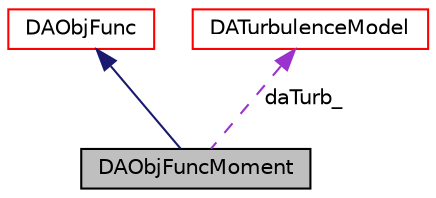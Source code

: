digraph "DAObjFuncMoment"
{
  bgcolor="transparent";
  edge [fontname="Helvetica",fontsize="10",labelfontname="Helvetica",labelfontsize="10"];
  node [fontname="Helvetica",fontsize="10",shape=record];
  Node2 [label="DAObjFuncMoment",height=0.2,width=0.4,color="black", fillcolor="grey75", style="filled", fontcolor="black"];
  Node3 -> Node2 [dir="back",color="midnightblue",fontsize="10",style="solid",fontname="Helvetica"];
  Node3 [label="DAObjFunc",height=0.2,width=0.4,color="red",URL="$classFoam_1_1DAObjFunc.html"];
  Node10 -> Node2 [dir="back",color="darkorchid3",fontsize="10",style="dashed",label=" daTurb_" ,fontname="Helvetica"];
  Node10 [label="DATurbulenceModel",height=0.2,width=0.4,color="red",URL="$classFoam_1_1DATurbulenceModel.html"];
}
